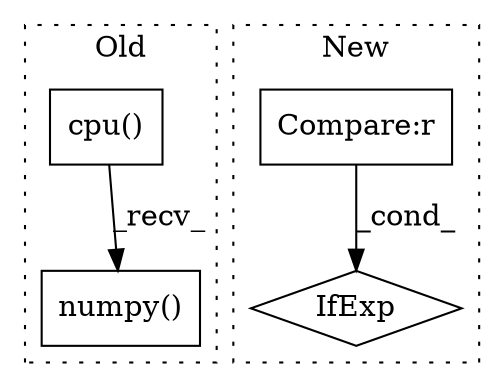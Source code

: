 digraph G {
subgraph cluster0 {
1 [label="numpy()" a="75" s="1399" l="68" shape="box"];
4 [label="cpu()" a="75" s="1399" l="60" shape="box"];
label = "Old";
style="dotted";
}
subgraph cluster1 {
2 [label="IfExp" a="51" s="1910,1941" l="4,6" shape="diamond"];
3 [label="Compare:r" a="40" s="1914" l="27" shape="box"];
label = "New";
style="dotted";
}
3 -> 2 [label="_cond_"];
4 -> 1 [label="_recv_"];
}